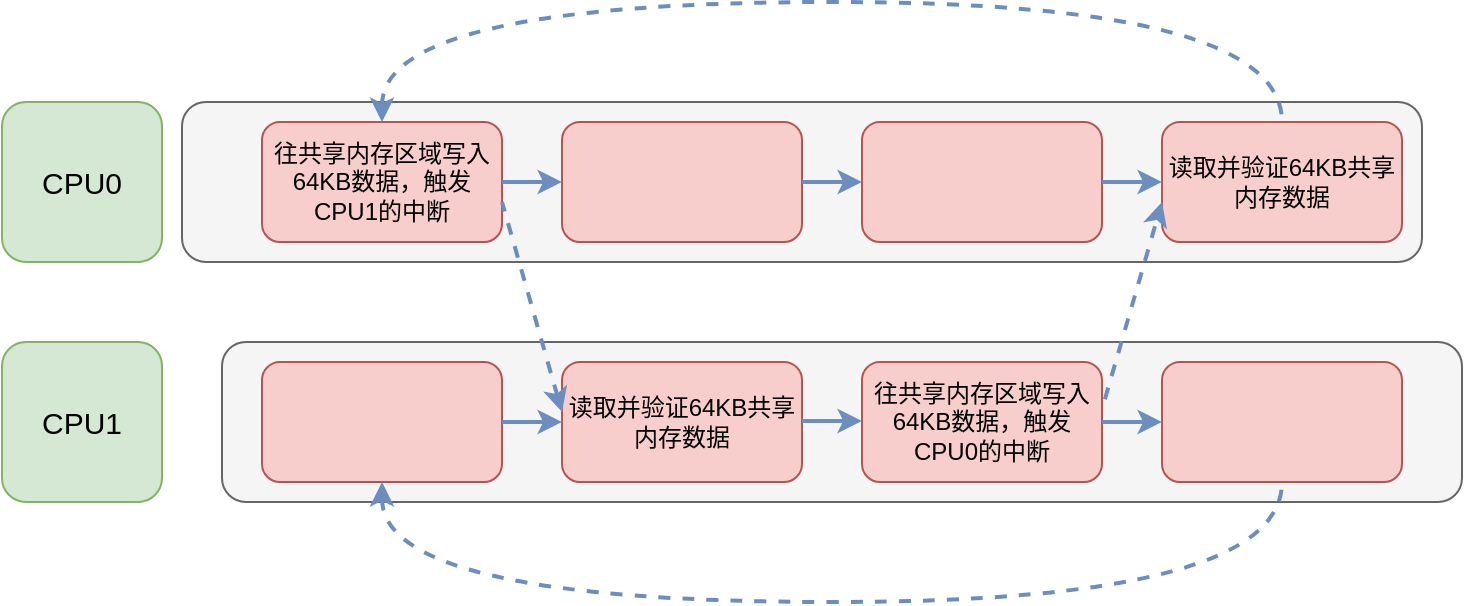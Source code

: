 <mxfile version="12.2.2" type="device" pages="1"><diagram id="XsJNduX5ZkDGX3L1M4go" name="第 1 页"><mxGraphModel dx="1072" dy="793" grid="1" gridSize="10" guides="1" tooltips="1" connect="1" arrows="1" fold="1" page="1" pageScale="1" pageWidth="827" pageHeight="1169" math="0" shadow="0"><root><mxCell id="0"/><mxCell id="1" parent="0"/><mxCell id="ezwoChHmTofTa6hluUKT-24" value="" style="rounded=1;whiteSpace=wrap;html=1;fillColor=#f5f5f5;strokeColor=#666666;fontColor=#333333;" parent="1" vertex="1"><mxGeometry x="150" y="590" width="620" height="80" as="geometry"/></mxCell><mxCell id="ezwoChHmTofTa6hluUKT-23" value="" style="rounded=1;whiteSpace=wrap;html=1;fillColor=#f5f5f5;strokeColor=#666666;fontColor=#333333;" parent="1" vertex="1"><mxGeometry x="130" y="470" width="620" height="80" as="geometry"/></mxCell><mxCell id="ezwoChHmTofTa6hluUKT-12" value="往共享内存区域写入64KB数据，触发CPU1的中断" style="rounded=1;whiteSpace=wrap;html=1;fillColor=#f8cecc;strokeColor=#b85450;" parent="1" vertex="1"><mxGeometry x="170" y="480" width="120" height="60" as="geometry"/></mxCell><mxCell id="ezwoChHmTofTa6hluUKT-13" value="" style="rounded=1;whiteSpace=wrap;html=1;fillColor=#f8cecc;strokeColor=#b85450;" parent="1" vertex="1"><mxGeometry x="320" y="480" width="120" height="60" as="geometry"/></mxCell><mxCell id="ezwoChHmTofTa6hluUKT-14" value="" style="rounded=1;whiteSpace=wrap;html=1;fillColor=#f8cecc;strokeColor=#b85450;" parent="1" vertex="1"><mxGeometry x="470" y="480" width="120" height="60" as="geometry"/></mxCell><mxCell id="ezwoChHmTofTa6hluUKT-15" value="读取并验证64KB共享内存数据" style="rounded=1;whiteSpace=wrap;html=1;fillColor=#f8cecc;strokeColor=#b85450;" parent="1" vertex="1"><mxGeometry x="620" y="480" width="120" height="60" as="geometry"/></mxCell><mxCell id="ezwoChHmTofTa6hluUKT-16" value="" style="rounded=1;whiteSpace=wrap;html=1;fillColor=#f8cecc;strokeColor=#b85450;" parent="1" vertex="1"><mxGeometry x="170" y="600" width="120" height="60" as="geometry"/></mxCell><mxCell id="ezwoChHmTofTa6hluUKT-17" value="读取并验证64KB共享内存数据" style="rounded=1;whiteSpace=wrap;html=1;fillColor=#f8cecc;strokeColor=#b85450;" parent="1" vertex="1"><mxGeometry x="320" y="600" width="120" height="60" as="geometry"/></mxCell><mxCell id="ezwoChHmTofTa6hluUKT-18" value="往共享内存区域写入64KB数据，触发CPU0的中断" style="rounded=1;whiteSpace=wrap;html=1;fillColor=#f8cecc;strokeColor=#b85450;" parent="1" vertex="1"><mxGeometry x="470" y="600" width="120" height="60" as="geometry"/></mxCell><mxCell id="ezwoChHmTofTa6hluUKT-19" value="" style="rounded=1;whiteSpace=wrap;html=1;fillColor=#f8cecc;strokeColor=#b85450;" parent="1" vertex="1"><mxGeometry x="620" y="600" width="120" height="60" as="geometry"/></mxCell><mxCell id="ezwoChHmTofTa6hluUKT-21" value="&lt;font style=&quot;font-size: 15px&quot;&gt;CPU0&lt;/font&gt;" style="whiteSpace=wrap;html=1;aspect=fixed;rounded=1;fillColor=#d5e8d4;strokeColor=#82b366;" parent="1" vertex="1"><mxGeometry x="40" y="470" width="80" height="80" as="geometry"/></mxCell><mxCell id="ezwoChHmTofTa6hluUKT-22" value="&lt;font style=&quot;font-size: 15px&quot;&gt;CPU1&lt;/font&gt;" style="whiteSpace=wrap;html=1;aspect=fixed;rounded=1;fillColor=#d5e8d4;strokeColor=#82b366;" parent="1" vertex="1"><mxGeometry x="40" y="590" width="80" height="80" as="geometry"/></mxCell><mxCell id="ezwoChHmTofTa6hluUKT-25" value="" style="endArrow=classic;html=1;exitX=1;exitY=0.5;exitDx=0;exitDy=0;strokeWidth=2;fillColor=#dae8fc;strokeColor=#6c8ebf;" parent="1" source="ezwoChHmTofTa6hluUKT-12" edge="1"><mxGeometry width="50" height="50" relative="1" as="geometry"><mxPoint x="270" y="560" as="sourcePoint"/><mxPoint x="320" y="510" as="targetPoint"/></mxGeometry></mxCell><mxCell id="ezwoChHmTofTa6hluUKT-26" value="" style="endArrow=classic;html=1;exitX=1;exitY=0.5;exitDx=0;exitDy=0;strokeWidth=2;fillColor=#dae8fc;strokeColor=#6c8ebf;" parent="1" edge="1"><mxGeometry width="50" height="50" relative="1" as="geometry"><mxPoint x="440" y="510" as="sourcePoint"/><mxPoint x="470" y="510" as="targetPoint"/></mxGeometry></mxCell><mxCell id="ezwoChHmTofTa6hluUKT-29" value="" style="endArrow=classic;html=1;exitX=1;exitY=0.5;exitDx=0;exitDy=0;strokeWidth=2;fillColor=#dae8fc;strokeColor=#6c8ebf;" parent="1" edge="1"><mxGeometry width="50" height="50" relative="1" as="geometry"><mxPoint x="590" y="510" as="sourcePoint"/><mxPoint x="620" y="510" as="targetPoint"/></mxGeometry></mxCell><mxCell id="ezwoChHmTofTa6hluUKT-31" value="" style="endArrow=classic;html=1;exitX=1;exitY=0.5;exitDx=0;exitDy=0;strokeWidth=2;fillColor=#dae8fc;strokeColor=#6c8ebf;" parent="1" edge="1"><mxGeometry width="50" height="50" relative="1" as="geometry"><mxPoint x="290" y="630" as="sourcePoint"/><mxPoint x="320" y="630" as="targetPoint"/></mxGeometry></mxCell><mxCell id="ezwoChHmTofTa6hluUKT-32" value="" style="endArrow=classic;html=1;exitX=1;exitY=0.5;exitDx=0;exitDy=0;strokeWidth=2;fillColor=#dae8fc;strokeColor=#6c8ebf;" parent="1" edge="1"><mxGeometry width="50" height="50" relative="1" as="geometry"><mxPoint x="440" y="629.5" as="sourcePoint"/><mxPoint x="470" y="629.5" as="targetPoint"/></mxGeometry></mxCell><mxCell id="ezwoChHmTofTa6hluUKT-33" value="" style="endArrow=classic;html=1;exitX=1;exitY=0.5;exitDx=0;exitDy=0;strokeWidth=2;fillColor=#dae8fc;strokeColor=#6c8ebf;" parent="1" edge="1"><mxGeometry width="50" height="50" relative="1" as="geometry"><mxPoint x="590" y="630" as="sourcePoint"/><mxPoint x="620" y="630" as="targetPoint"/></mxGeometry></mxCell><mxCell id="ezwoChHmTofTa6hluUKT-34" value="" style="endArrow=classic;dashed=1;html=1;strokeWidth=2;entryX=0;entryY=0.667;entryDx=0;entryDy=0;entryPerimeter=0;endFill=1;exitX=1.012;exitY=0.31;exitDx=0;exitDy=0;exitPerimeter=0;fillColor=#dae8fc;strokeColor=#6c8ebf;" parent="1" source="ezwoChHmTofTa6hluUKT-18" target="ezwoChHmTofTa6hluUKT-15" edge="1"><mxGeometry width="50" height="50" relative="1" as="geometry"><mxPoint x="590" y="630" as="sourcePoint"/><mxPoint x="640" y="580" as="targetPoint"/></mxGeometry></mxCell><mxCell id="ezwoChHmTofTa6hluUKT-36" value="" style="endArrow=none;dashed=1;html=1;strokeWidth=2;exitX=0;exitY=0.25;exitDx=0;exitDy=0;startArrow=classic;startFill=1;fillColor=#dae8fc;strokeColor=#6c8ebf;" parent="1" edge="1"><mxGeometry width="50" height="50" relative="1" as="geometry"><mxPoint x="320" y="625" as="sourcePoint"/><mxPoint x="290" y="520" as="targetPoint"/><Array as="points"><mxPoint x="320" y="625"/></Array></mxGeometry></mxCell><mxCell id="q9lyPYuRhYw0gTd1nZnS-2" value="" style="endArrow=none;dashed=1;html=1;exitX=0.5;exitY=1;exitDx=0;exitDy=0;entryX=0.5;entryY=1;entryDx=0;entryDy=0;edgeStyle=orthogonalEdgeStyle;elbow=vertical;curved=1;startArrow=classic;startFill=1;fillColor=#dae8fc;strokeColor=#6c8ebf;strokeWidth=2;" parent="1" source="ezwoChHmTofTa6hluUKT-16" target="ezwoChHmTofTa6hluUKT-19" edge="1"><mxGeometry width="50" height="50" relative="1" as="geometry"><mxPoint x="190" y="700" as="sourcePoint"/><mxPoint x="370" y="700" as="targetPoint"/><Array as="points"><mxPoint x="230" y="720"/><mxPoint x="680" y="720"/></Array></mxGeometry></mxCell><mxCell id="q9lyPYuRhYw0gTd1nZnS-4" value="" style="endArrow=none;dashed=1;html=1;strokeWidth=2;exitX=0.5;exitY=0;exitDx=0;exitDy=0;entryX=0.5;entryY=0;entryDx=0;entryDy=0;edgeStyle=orthogonalEdgeStyle;curved=1;fillColor=#dae8fc;strokeColor=#6c8ebf;startArrow=classic;startFill=1;" parent="1" source="ezwoChHmTofTa6hluUKT-12" target="ezwoChHmTofTa6hluUKT-15" edge="1"><mxGeometry width="50" height="50" relative="1" as="geometry"><mxPoint x="310" y="450" as="sourcePoint"/><mxPoint x="360" y="400" as="targetPoint"/><Array as="points"><mxPoint x="230" y="420"/><mxPoint x="680" y="420"/></Array></mxGeometry></mxCell></root></mxGraphModel></diagram></mxfile>